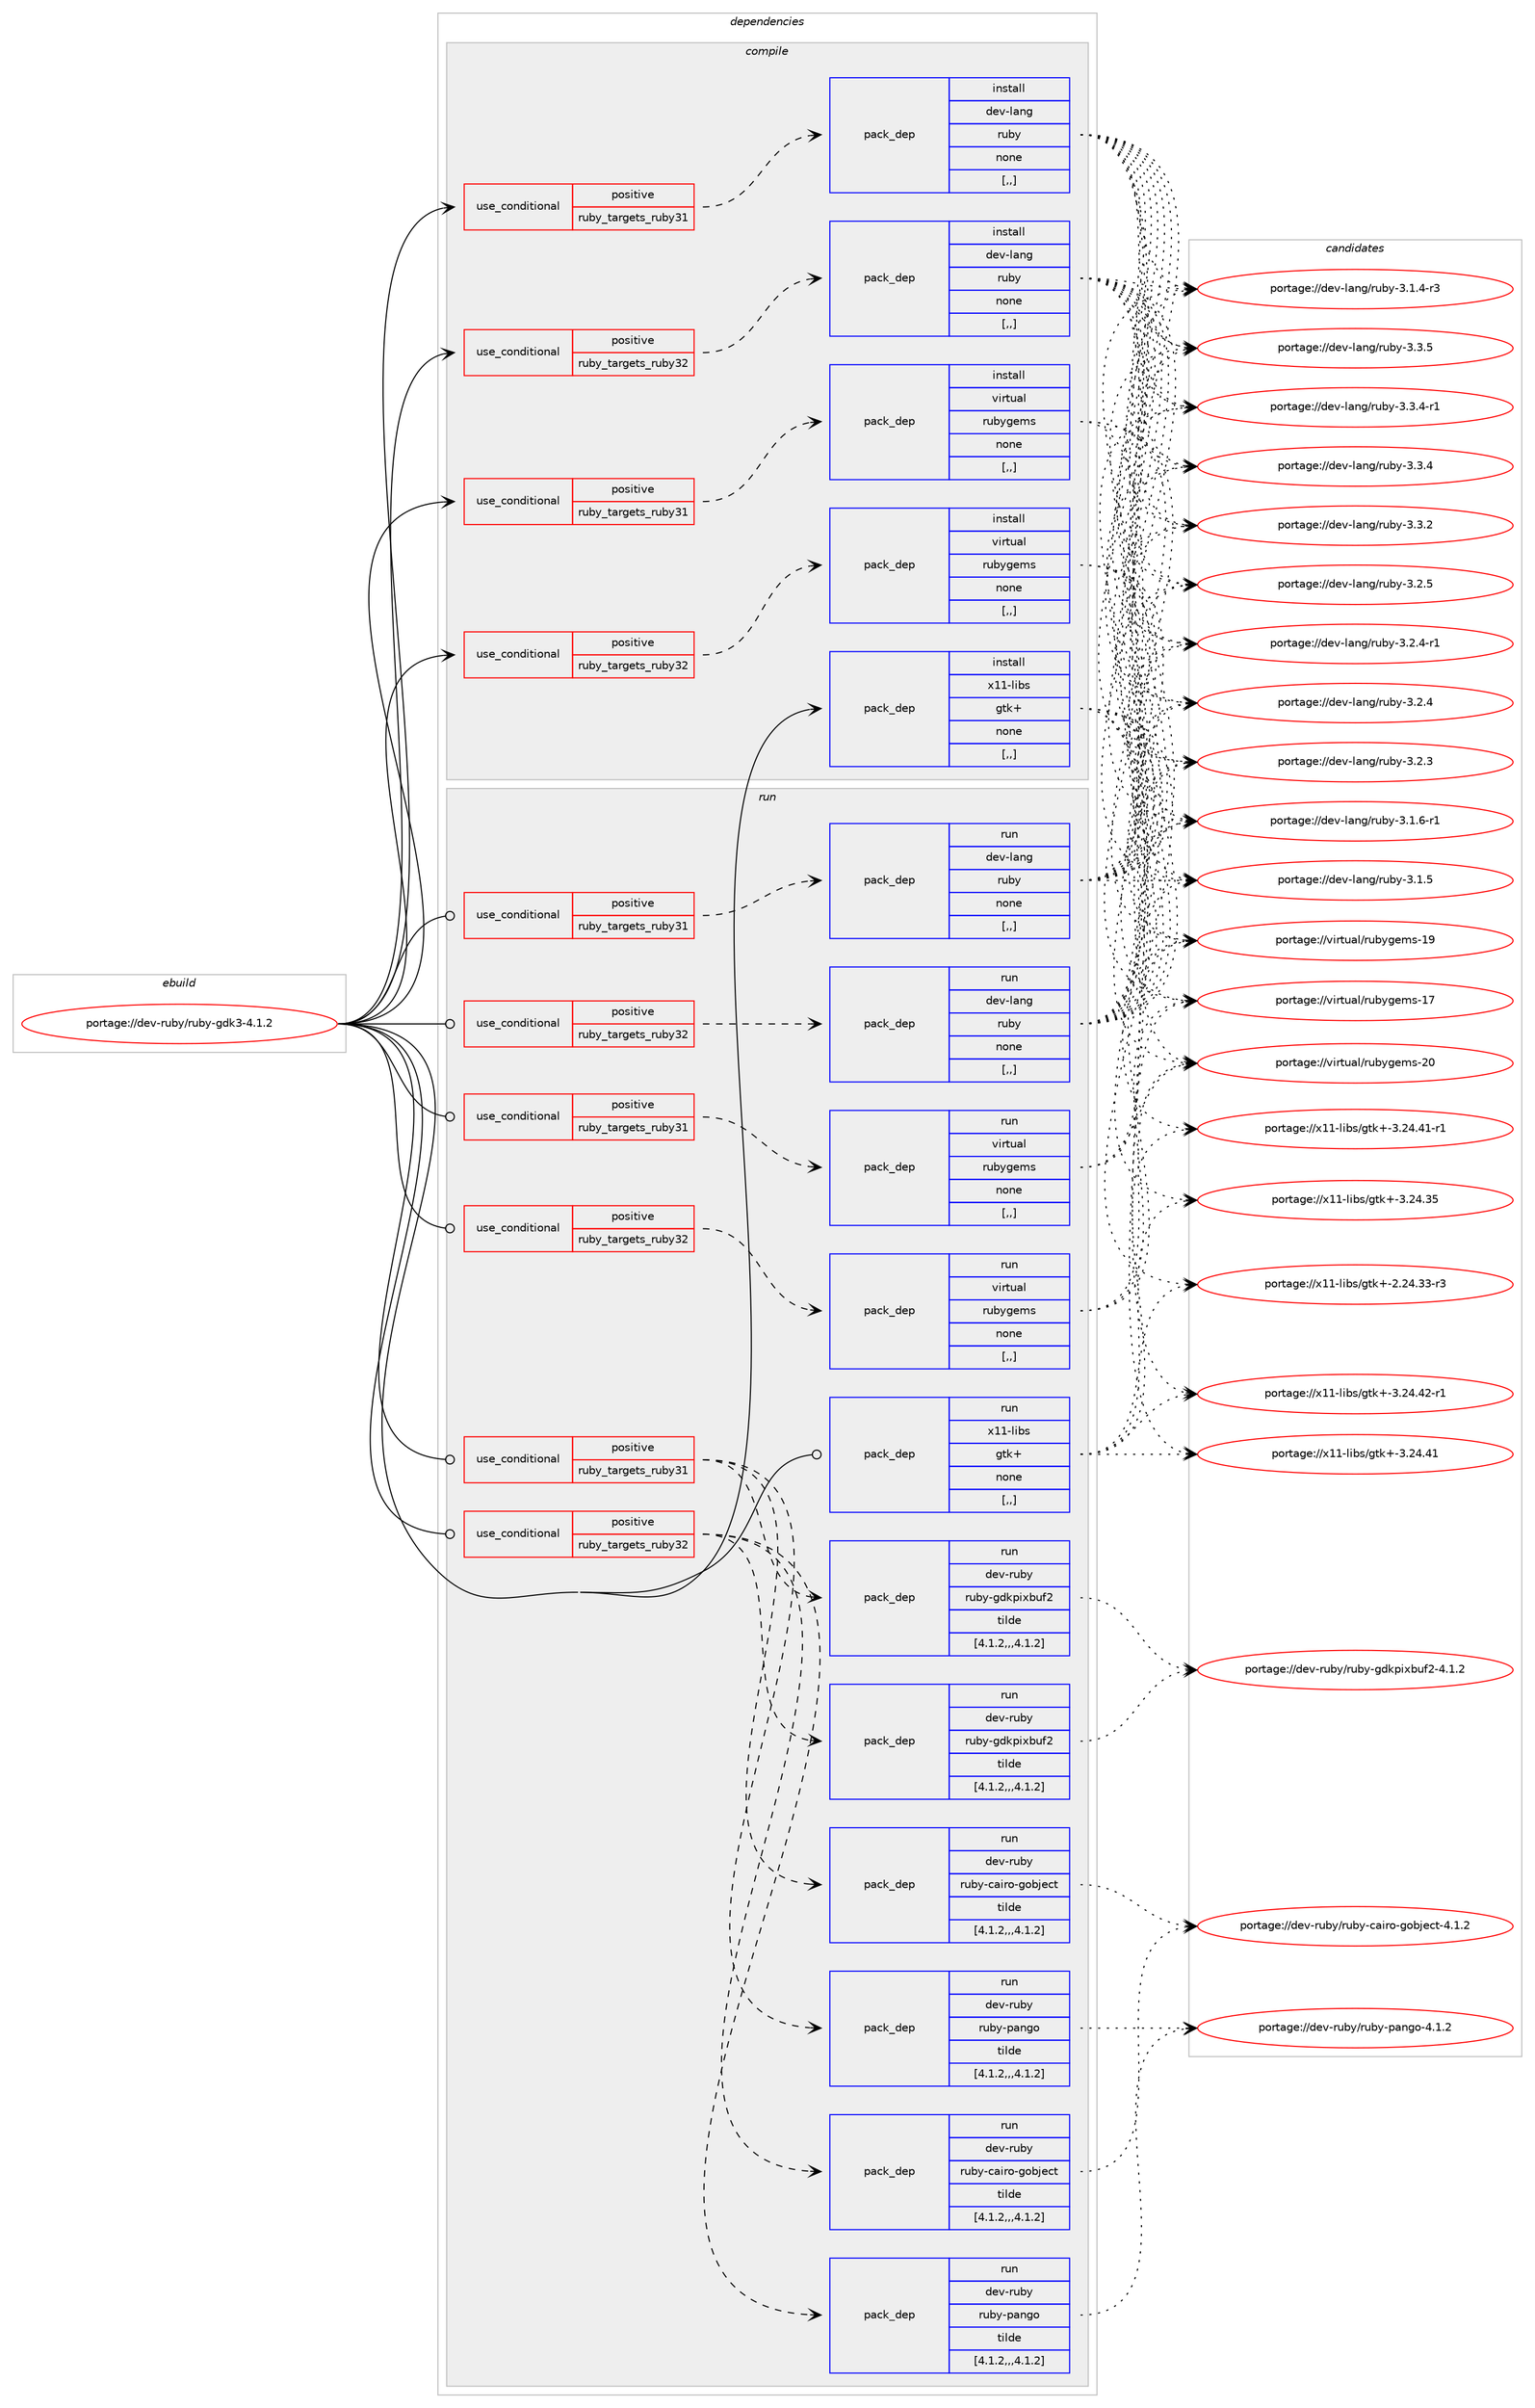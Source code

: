 digraph prolog {

# *************
# Graph options
# *************

newrank=true;
concentrate=true;
compound=true;
graph [rankdir=LR,fontname=Helvetica,fontsize=10,ranksep=1.5];#, ranksep=2.5, nodesep=0.2];
edge  [arrowhead=vee];
node  [fontname=Helvetica,fontsize=10];

# **********
# The ebuild
# **********

subgraph cluster_leftcol {
color=gray;
label=<<i>ebuild</i>>;
id [label="portage://dev-ruby/ruby-gdk3-4.1.2", color=red, width=4, href="../dev-ruby/ruby-gdk3-4.1.2.svg"];
}

# ****************
# The dependencies
# ****************

subgraph cluster_midcol {
color=gray;
label=<<i>dependencies</i>>;
subgraph cluster_compile {
fillcolor="#eeeeee";
style=filled;
label=<<i>compile</i>>;
subgraph cond186552 {
dependency697063 [label=<<TABLE BORDER="0" CELLBORDER="1" CELLSPACING="0" CELLPADDING="4"><TR><TD ROWSPAN="3" CELLPADDING="10">use_conditional</TD></TR><TR><TD>positive</TD></TR><TR><TD>ruby_targets_ruby31</TD></TR></TABLE>>, shape=none, color=red];
subgraph pack505533 {
dependency697064 [label=<<TABLE BORDER="0" CELLBORDER="1" CELLSPACING="0" CELLPADDING="4" WIDTH="220"><TR><TD ROWSPAN="6" CELLPADDING="30">pack_dep</TD></TR><TR><TD WIDTH="110">install</TD></TR><TR><TD>dev-lang</TD></TR><TR><TD>ruby</TD></TR><TR><TD>none</TD></TR><TR><TD>[,,]</TD></TR></TABLE>>, shape=none, color=blue];
}
dependency697063:e -> dependency697064:w [weight=20,style="dashed",arrowhead="vee"];
}
id:e -> dependency697063:w [weight=20,style="solid",arrowhead="vee"];
subgraph cond186553 {
dependency697065 [label=<<TABLE BORDER="0" CELLBORDER="1" CELLSPACING="0" CELLPADDING="4"><TR><TD ROWSPAN="3" CELLPADDING="10">use_conditional</TD></TR><TR><TD>positive</TD></TR><TR><TD>ruby_targets_ruby31</TD></TR></TABLE>>, shape=none, color=red];
subgraph pack505534 {
dependency697066 [label=<<TABLE BORDER="0" CELLBORDER="1" CELLSPACING="0" CELLPADDING="4" WIDTH="220"><TR><TD ROWSPAN="6" CELLPADDING="30">pack_dep</TD></TR><TR><TD WIDTH="110">install</TD></TR><TR><TD>virtual</TD></TR><TR><TD>rubygems</TD></TR><TR><TD>none</TD></TR><TR><TD>[,,]</TD></TR></TABLE>>, shape=none, color=blue];
}
dependency697065:e -> dependency697066:w [weight=20,style="dashed",arrowhead="vee"];
}
id:e -> dependency697065:w [weight=20,style="solid",arrowhead="vee"];
subgraph cond186554 {
dependency697067 [label=<<TABLE BORDER="0" CELLBORDER="1" CELLSPACING="0" CELLPADDING="4"><TR><TD ROWSPAN="3" CELLPADDING="10">use_conditional</TD></TR><TR><TD>positive</TD></TR><TR><TD>ruby_targets_ruby32</TD></TR></TABLE>>, shape=none, color=red];
subgraph pack505535 {
dependency697068 [label=<<TABLE BORDER="0" CELLBORDER="1" CELLSPACING="0" CELLPADDING="4" WIDTH="220"><TR><TD ROWSPAN="6" CELLPADDING="30">pack_dep</TD></TR><TR><TD WIDTH="110">install</TD></TR><TR><TD>dev-lang</TD></TR><TR><TD>ruby</TD></TR><TR><TD>none</TD></TR><TR><TD>[,,]</TD></TR></TABLE>>, shape=none, color=blue];
}
dependency697067:e -> dependency697068:w [weight=20,style="dashed",arrowhead="vee"];
}
id:e -> dependency697067:w [weight=20,style="solid",arrowhead="vee"];
subgraph cond186555 {
dependency697069 [label=<<TABLE BORDER="0" CELLBORDER="1" CELLSPACING="0" CELLPADDING="4"><TR><TD ROWSPAN="3" CELLPADDING="10">use_conditional</TD></TR><TR><TD>positive</TD></TR><TR><TD>ruby_targets_ruby32</TD></TR></TABLE>>, shape=none, color=red];
subgraph pack505536 {
dependency697070 [label=<<TABLE BORDER="0" CELLBORDER="1" CELLSPACING="0" CELLPADDING="4" WIDTH="220"><TR><TD ROWSPAN="6" CELLPADDING="30">pack_dep</TD></TR><TR><TD WIDTH="110">install</TD></TR><TR><TD>virtual</TD></TR><TR><TD>rubygems</TD></TR><TR><TD>none</TD></TR><TR><TD>[,,]</TD></TR></TABLE>>, shape=none, color=blue];
}
dependency697069:e -> dependency697070:w [weight=20,style="dashed",arrowhead="vee"];
}
id:e -> dependency697069:w [weight=20,style="solid",arrowhead="vee"];
subgraph pack505537 {
dependency697071 [label=<<TABLE BORDER="0" CELLBORDER="1" CELLSPACING="0" CELLPADDING="4" WIDTH="220"><TR><TD ROWSPAN="6" CELLPADDING="30">pack_dep</TD></TR><TR><TD WIDTH="110">install</TD></TR><TR><TD>x11-libs</TD></TR><TR><TD>gtk+</TD></TR><TR><TD>none</TD></TR><TR><TD>[,,]</TD></TR></TABLE>>, shape=none, color=blue];
}
id:e -> dependency697071:w [weight=20,style="solid",arrowhead="vee"];
}
subgraph cluster_compileandrun {
fillcolor="#eeeeee";
style=filled;
label=<<i>compile and run</i>>;
}
subgraph cluster_run {
fillcolor="#eeeeee";
style=filled;
label=<<i>run</i>>;
subgraph cond186556 {
dependency697072 [label=<<TABLE BORDER="0" CELLBORDER="1" CELLSPACING="0" CELLPADDING="4"><TR><TD ROWSPAN="3" CELLPADDING="10">use_conditional</TD></TR><TR><TD>positive</TD></TR><TR><TD>ruby_targets_ruby31</TD></TR></TABLE>>, shape=none, color=red];
subgraph pack505538 {
dependency697073 [label=<<TABLE BORDER="0" CELLBORDER="1" CELLSPACING="0" CELLPADDING="4" WIDTH="220"><TR><TD ROWSPAN="6" CELLPADDING="30">pack_dep</TD></TR><TR><TD WIDTH="110">run</TD></TR><TR><TD>dev-lang</TD></TR><TR><TD>ruby</TD></TR><TR><TD>none</TD></TR><TR><TD>[,,]</TD></TR></TABLE>>, shape=none, color=blue];
}
dependency697072:e -> dependency697073:w [weight=20,style="dashed",arrowhead="vee"];
}
id:e -> dependency697072:w [weight=20,style="solid",arrowhead="odot"];
subgraph cond186557 {
dependency697074 [label=<<TABLE BORDER="0" CELLBORDER="1" CELLSPACING="0" CELLPADDING="4"><TR><TD ROWSPAN="3" CELLPADDING="10">use_conditional</TD></TR><TR><TD>positive</TD></TR><TR><TD>ruby_targets_ruby31</TD></TR></TABLE>>, shape=none, color=red];
subgraph pack505539 {
dependency697075 [label=<<TABLE BORDER="0" CELLBORDER="1" CELLSPACING="0" CELLPADDING="4" WIDTH="220"><TR><TD ROWSPAN="6" CELLPADDING="30">pack_dep</TD></TR><TR><TD WIDTH="110">run</TD></TR><TR><TD>dev-ruby</TD></TR><TR><TD>ruby-cairo-gobject</TD></TR><TR><TD>tilde</TD></TR><TR><TD>[4.1.2,,,4.1.2]</TD></TR></TABLE>>, shape=none, color=blue];
}
dependency697074:e -> dependency697075:w [weight=20,style="dashed",arrowhead="vee"];
subgraph pack505540 {
dependency697076 [label=<<TABLE BORDER="0" CELLBORDER="1" CELLSPACING="0" CELLPADDING="4" WIDTH="220"><TR><TD ROWSPAN="6" CELLPADDING="30">pack_dep</TD></TR><TR><TD WIDTH="110">run</TD></TR><TR><TD>dev-ruby</TD></TR><TR><TD>ruby-gdkpixbuf2</TD></TR><TR><TD>tilde</TD></TR><TR><TD>[4.1.2,,,4.1.2]</TD></TR></TABLE>>, shape=none, color=blue];
}
dependency697074:e -> dependency697076:w [weight=20,style="dashed",arrowhead="vee"];
subgraph pack505541 {
dependency697077 [label=<<TABLE BORDER="0" CELLBORDER="1" CELLSPACING="0" CELLPADDING="4" WIDTH="220"><TR><TD ROWSPAN="6" CELLPADDING="30">pack_dep</TD></TR><TR><TD WIDTH="110">run</TD></TR><TR><TD>dev-ruby</TD></TR><TR><TD>ruby-pango</TD></TR><TR><TD>tilde</TD></TR><TR><TD>[4.1.2,,,4.1.2]</TD></TR></TABLE>>, shape=none, color=blue];
}
dependency697074:e -> dependency697077:w [weight=20,style="dashed",arrowhead="vee"];
}
id:e -> dependency697074:w [weight=20,style="solid",arrowhead="odot"];
subgraph cond186558 {
dependency697078 [label=<<TABLE BORDER="0" CELLBORDER="1" CELLSPACING="0" CELLPADDING="4"><TR><TD ROWSPAN="3" CELLPADDING="10">use_conditional</TD></TR><TR><TD>positive</TD></TR><TR><TD>ruby_targets_ruby31</TD></TR></TABLE>>, shape=none, color=red];
subgraph pack505542 {
dependency697079 [label=<<TABLE BORDER="0" CELLBORDER="1" CELLSPACING="0" CELLPADDING="4" WIDTH="220"><TR><TD ROWSPAN="6" CELLPADDING="30">pack_dep</TD></TR><TR><TD WIDTH="110">run</TD></TR><TR><TD>virtual</TD></TR><TR><TD>rubygems</TD></TR><TR><TD>none</TD></TR><TR><TD>[,,]</TD></TR></TABLE>>, shape=none, color=blue];
}
dependency697078:e -> dependency697079:w [weight=20,style="dashed",arrowhead="vee"];
}
id:e -> dependency697078:w [weight=20,style="solid",arrowhead="odot"];
subgraph cond186559 {
dependency697080 [label=<<TABLE BORDER="0" CELLBORDER="1" CELLSPACING="0" CELLPADDING="4"><TR><TD ROWSPAN="3" CELLPADDING="10">use_conditional</TD></TR><TR><TD>positive</TD></TR><TR><TD>ruby_targets_ruby32</TD></TR></TABLE>>, shape=none, color=red];
subgraph pack505543 {
dependency697081 [label=<<TABLE BORDER="0" CELLBORDER="1" CELLSPACING="0" CELLPADDING="4" WIDTH="220"><TR><TD ROWSPAN="6" CELLPADDING="30">pack_dep</TD></TR><TR><TD WIDTH="110">run</TD></TR><TR><TD>dev-lang</TD></TR><TR><TD>ruby</TD></TR><TR><TD>none</TD></TR><TR><TD>[,,]</TD></TR></TABLE>>, shape=none, color=blue];
}
dependency697080:e -> dependency697081:w [weight=20,style="dashed",arrowhead="vee"];
}
id:e -> dependency697080:w [weight=20,style="solid",arrowhead="odot"];
subgraph cond186560 {
dependency697082 [label=<<TABLE BORDER="0" CELLBORDER="1" CELLSPACING="0" CELLPADDING="4"><TR><TD ROWSPAN="3" CELLPADDING="10">use_conditional</TD></TR><TR><TD>positive</TD></TR><TR><TD>ruby_targets_ruby32</TD></TR></TABLE>>, shape=none, color=red];
subgraph pack505544 {
dependency697083 [label=<<TABLE BORDER="0" CELLBORDER="1" CELLSPACING="0" CELLPADDING="4" WIDTH="220"><TR><TD ROWSPAN="6" CELLPADDING="30">pack_dep</TD></TR><TR><TD WIDTH="110">run</TD></TR><TR><TD>dev-ruby</TD></TR><TR><TD>ruby-cairo-gobject</TD></TR><TR><TD>tilde</TD></TR><TR><TD>[4.1.2,,,4.1.2]</TD></TR></TABLE>>, shape=none, color=blue];
}
dependency697082:e -> dependency697083:w [weight=20,style="dashed",arrowhead="vee"];
subgraph pack505545 {
dependency697084 [label=<<TABLE BORDER="0" CELLBORDER="1" CELLSPACING="0" CELLPADDING="4" WIDTH="220"><TR><TD ROWSPAN="6" CELLPADDING="30">pack_dep</TD></TR><TR><TD WIDTH="110">run</TD></TR><TR><TD>dev-ruby</TD></TR><TR><TD>ruby-gdkpixbuf2</TD></TR><TR><TD>tilde</TD></TR><TR><TD>[4.1.2,,,4.1.2]</TD></TR></TABLE>>, shape=none, color=blue];
}
dependency697082:e -> dependency697084:w [weight=20,style="dashed",arrowhead="vee"];
subgraph pack505546 {
dependency697085 [label=<<TABLE BORDER="0" CELLBORDER="1" CELLSPACING="0" CELLPADDING="4" WIDTH="220"><TR><TD ROWSPAN="6" CELLPADDING="30">pack_dep</TD></TR><TR><TD WIDTH="110">run</TD></TR><TR><TD>dev-ruby</TD></TR><TR><TD>ruby-pango</TD></TR><TR><TD>tilde</TD></TR><TR><TD>[4.1.2,,,4.1.2]</TD></TR></TABLE>>, shape=none, color=blue];
}
dependency697082:e -> dependency697085:w [weight=20,style="dashed",arrowhead="vee"];
}
id:e -> dependency697082:w [weight=20,style="solid",arrowhead="odot"];
subgraph cond186561 {
dependency697086 [label=<<TABLE BORDER="0" CELLBORDER="1" CELLSPACING="0" CELLPADDING="4"><TR><TD ROWSPAN="3" CELLPADDING="10">use_conditional</TD></TR><TR><TD>positive</TD></TR><TR><TD>ruby_targets_ruby32</TD></TR></TABLE>>, shape=none, color=red];
subgraph pack505547 {
dependency697087 [label=<<TABLE BORDER="0" CELLBORDER="1" CELLSPACING="0" CELLPADDING="4" WIDTH="220"><TR><TD ROWSPAN="6" CELLPADDING="30">pack_dep</TD></TR><TR><TD WIDTH="110">run</TD></TR><TR><TD>virtual</TD></TR><TR><TD>rubygems</TD></TR><TR><TD>none</TD></TR><TR><TD>[,,]</TD></TR></TABLE>>, shape=none, color=blue];
}
dependency697086:e -> dependency697087:w [weight=20,style="dashed",arrowhead="vee"];
}
id:e -> dependency697086:w [weight=20,style="solid",arrowhead="odot"];
subgraph pack505548 {
dependency697088 [label=<<TABLE BORDER="0" CELLBORDER="1" CELLSPACING="0" CELLPADDING="4" WIDTH="220"><TR><TD ROWSPAN="6" CELLPADDING="30">pack_dep</TD></TR><TR><TD WIDTH="110">run</TD></TR><TR><TD>x11-libs</TD></TR><TR><TD>gtk+</TD></TR><TR><TD>none</TD></TR><TR><TD>[,,]</TD></TR></TABLE>>, shape=none, color=blue];
}
id:e -> dependency697088:w [weight=20,style="solid",arrowhead="odot"];
}
}

# **************
# The candidates
# **************

subgraph cluster_choices {
rank=same;
color=gray;
label=<<i>candidates</i>>;

subgraph choice505533 {
color=black;
nodesep=1;
choice10010111845108971101034711411798121455146514653 [label="portage://dev-lang/ruby-3.3.5", color=red, width=4,href="../dev-lang/ruby-3.3.5.svg"];
choice100101118451089711010347114117981214551465146524511449 [label="portage://dev-lang/ruby-3.3.4-r1", color=red, width=4,href="../dev-lang/ruby-3.3.4-r1.svg"];
choice10010111845108971101034711411798121455146514652 [label="portage://dev-lang/ruby-3.3.4", color=red, width=4,href="../dev-lang/ruby-3.3.4.svg"];
choice10010111845108971101034711411798121455146514650 [label="portage://dev-lang/ruby-3.3.2", color=red, width=4,href="../dev-lang/ruby-3.3.2.svg"];
choice10010111845108971101034711411798121455146504653 [label="portage://dev-lang/ruby-3.2.5", color=red, width=4,href="../dev-lang/ruby-3.2.5.svg"];
choice100101118451089711010347114117981214551465046524511449 [label="portage://dev-lang/ruby-3.2.4-r1", color=red, width=4,href="../dev-lang/ruby-3.2.4-r1.svg"];
choice10010111845108971101034711411798121455146504652 [label="portage://dev-lang/ruby-3.2.4", color=red, width=4,href="../dev-lang/ruby-3.2.4.svg"];
choice10010111845108971101034711411798121455146504651 [label="portage://dev-lang/ruby-3.2.3", color=red, width=4,href="../dev-lang/ruby-3.2.3.svg"];
choice100101118451089711010347114117981214551464946544511449 [label="portage://dev-lang/ruby-3.1.6-r1", color=red, width=4,href="../dev-lang/ruby-3.1.6-r1.svg"];
choice10010111845108971101034711411798121455146494653 [label="portage://dev-lang/ruby-3.1.5", color=red, width=4,href="../dev-lang/ruby-3.1.5.svg"];
choice100101118451089711010347114117981214551464946524511451 [label="portage://dev-lang/ruby-3.1.4-r3", color=red, width=4,href="../dev-lang/ruby-3.1.4-r3.svg"];
dependency697064:e -> choice10010111845108971101034711411798121455146514653:w [style=dotted,weight="100"];
dependency697064:e -> choice100101118451089711010347114117981214551465146524511449:w [style=dotted,weight="100"];
dependency697064:e -> choice10010111845108971101034711411798121455146514652:w [style=dotted,weight="100"];
dependency697064:e -> choice10010111845108971101034711411798121455146514650:w [style=dotted,weight="100"];
dependency697064:e -> choice10010111845108971101034711411798121455146504653:w [style=dotted,weight="100"];
dependency697064:e -> choice100101118451089711010347114117981214551465046524511449:w [style=dotted,weight="100"];
dependency697064:e -> choice10010111845108971101034711411798121455146504652:w [style=dotted,weight="100"];
dependency697064:e -> choice10010111845108971101034711411798121455146504651:w [style=dotted,weight="100"];
dependency697064:e -> choice100101118451089711010347114117981214551464946544511449:w [style=dotted,weight="100"];
dependency697064:e -> choice10010111845108971101034711411798121455146494653:w [style=dotted,weight="100"];
dependency697064:e -> choice100101118451089711010347114117981214551464946524511451:w [style=dotted,weight="100"];
}
subgraph choice505534 {
color=black;
nodesep=1;
choice118105114116117971084711411798121103101109115455048 [label="portage://virtual/rubygems-20", color=red, width=4,href="../virtual/rubygems-20.svg"];
choice118105114116117971084711411798121103101109115454957 [label="portage://virtual/rubygems-19", color=red, width=4,href="../virtual/rubygems-19.svg"];
choice118105114116117971084711411798121103101109115454955 [label="portage://virtual/rubygems-17", color=red, width=4,href="../virtual/rubygems-17.svg"];
dependency697066:e -> choice118105114116117971084711411798121103101109115455048:w [style=dotted,weight="100"];
dependency697066:e -> choice118105114116117971084711411798121103101109115454957:w [style=dotted,weight="100"];
dependency697066:e -> choice118105114116117971084711411798121103101109115454955:w [style=dotted,weight="100"];
}
subgraph choice505535 {
color=black;
nodesep=1;
choice10010111845108971101034711411798121455146514653 [label="portage://dev-lang/ruby-3.3.5", color=red, width=4,href="../dev-lang/ruby-3.3.5.svg"];
choice100101118451089711010347114117981214551465146524511449 [label="portage://dev-lang/ruby-3.3.4-r1", color=red, width=4,href="../dev-lang/ruby-3.3.4-r1.svg"];
choice10010111845108971101034711411798121455146514652 [label="portage://dev-lang/ruby-3.3.4", color=red, width=4,href="../dev-lang/ruby-3.3.4.svg"];
choice10010111845108971101034711411798121455146514650 [label="portage://dev-lang/ruby-3.3.2", color=red, width=4,href="../dev-lang/ruby-3.3.2.svg"];
choice10010111845108971101034711411798121455146504653 [label="portage://dev-lang/ruby-3.2.5", color=red, width=4,href="../dev-lang/ruby-3.2.5.svg"];
choice100101118451089711010347114117981214551465046524511449 [label="portage://dev-lang/ruby-3.2.4-r1", color=red, width=4,href="../dev-lang/ruby-3.2.4-r1.svg"];
choice10010111845108971101034711411798121455146504652 [label="portage://dev-lang/ruby-3.2.4", color=red, width=4,href="../dev-lang/ruby-3.2.4.svg"];
choice10010111845108971101034711411798121455146504651 [label="portage://dev-lang/ruby-3.2.3", color=red, width=4,href="../dev-lang/ruby-3.2.3.svg"];
choice100101118451089711010347114117981214551464946544511449 [label="portage://dev-lang/ruby-3.1.6-r1", color=red, width=4,href="../dev-lang/ruby-3.1.6-r1.svg"];
choice10010111845108971101034711411798121455146494653 [label="portage://dev-lang/ruby-3.1.5", color=red, width=4,href="../dev-lang/ruby-3.1.5.svg"];
choice100101118451089711010347114117981214551464946524511451 [label="portage://dev-lang/ruby-3.1.4-r3", color=red, width=4,href="../dev-lang/ruby-3.1.4-r3.svg"];
dependency697068:e -> choice10010111845108971101034711411798121455146514653:w [style=dotted,weight="100"];
dependency697068:e -> choice100101118451089711010347114117981214551465146524511449:w [style=dotted,weight="100"];
dependency697068:e -> choice10010111845108971101034711411798121455146514652:w [style=dotted,weight="100"];
dependency697068:e -> choice10010111845108971101034711411798121455146514650:w [style=dotted,weight="100"];
dependency697068:e -> choice10010111845108971101034711411798121455146504653:w [style=dotted,weight="100"];
dependency697068:e -> choice100101118451089711010347114117981214551465046524511449:w [style=dotted,weight="100"];
dependency697068:e -> choice10010111845108971101034711411798121455146504652:w [style=dotted,weight="100"];
dependency697068:e -> choice10010111845108971101034711411798121455146504651:w [style=dotted,weight="100"];
dependency697068:e -> choice100101118451089711010347114117981214551464946544511449:w [style=dotted,weight="100"];
dependency697068:e -> choice10010111845108971101034711411798121455146494653:w [style=dotted,weight="100"];
dependency697068:e -> choice100101118451089711010347114117981214551464946524511451:w [style=dotted,weight="100"];
}
subgraph choice505536 {
color=black;
nodesep=1;
choice118105114116117971084711411798121103101109115455048 [label="portage://virtual/rubygems-20", color=red, width=4,href="../virtual/rubygems-20.svg"];
choice118105114116117971084711411798121103101109115454957 [label="portage://virtual/rubygems-19", color=red, width=4,href="../virtual/rubygems-19.svg"];
choice118105114116117971084711411798121103101109115454955 [label="portage://virtual/rubygems-17", color=red, width=4,href="../virtual/rubygems-17.svg"];
dependency697070:e -> choice118105114116117971084711411798121103101109115455048:w [style=dotted,weight="100"];
dependency697070:e -> choice118105114116117971084711411798121103101109115454957:w [style=dotted,weight="100"];
dependency697070:e -> choice118105114116117971084711411798121103101109115454955:w [style=dotted,weight="100"];
}
subgraph choice505537 {
color=black;
nodesep=1;
choice12049494510810598115471031161074345514650524652504511449 [label="portage://x11-libs/gtk+-3.24.42-r1", color=red, width=4,href="../x11-libs/gtk+-3.24.42-r1.svg"];
choice12049494510810598115471031161074345514650524652494511449 [label="portage://x11-libs/gtk+-3.24.41-r1", color=red, width=4,href="../x11-libs/gtk+-3.24.41-r1.svg"];
choice1204949451081059811547103116107434551465052465249 [label="portage://x11-libs/gtk+-3.24.41", color=red, width=4,href="../x11-libs/gtk+-3.24.41.svg"];
choice1204949451081059811547103116107434551465052465153 [label="portage://x11-libs/gtk+-3.24.35", color=red, width=4,href="../x11-libs/gtk+-3.24.35.svg"];
choice12049494510810598115471031161074345504650524651514511451 [label="portage://x11-libs/gtk+-2.24.33-r3", color=red, width=4,href="../x11-libs/gtk+-2.24.33-r3.svg"];
dependency697071:e -> choice12049494510810598115471031161074345514650524652504511449:w [style=dotted,weight="100"];
dependency697071:e -> choice12049494510810598115471031161074345514650524652494511449:w [style=dotted,weight="100"];
dependency697071:e -> choice1204949451081059811547103116107434551465052465249:w [style=dotted,weight="100"];
dependency697071:e -> choice1204949451081059811547103116107434551465052465153:w [style=dotted,weight="100"];
dependency697071:e -> choice12049494510810598115471031161074345504650524651514511451:w [style=dotted,weight="100"];
}
subgraph choice505538 {
color=black;
nodesep=1;
choice10010111845108971101034711411798121455146514653 [label="portage://dev-lang/ruby-3.3.5", color=red, width=4,href="../dev-lang/ruby-3.3.5.svg"];
choice100101118451089711010347114117981214551465146524511449 [label="portage://dev-lang/ruby-3.3.4-r1", color=red, width=4,href="../dev-lang/ruby-3.3.4-r1.svg"];
choice10010111845108971101034711411798121455146514652 [label="portage://dev-lang/ruby-3.3.4", color=red, width=4,href="../dev-lang/ruby-3.3.4.svg"];
choice10010111845108971101034711411798121455146514650 [label="portage://dev-lang/ruby-3.3.2", color=red, width=4,href="../dev-lang/ruby-3.3.2.svg"];
choice10010111845108971101034711411798121455146504653 [label="portage://dev-lang/ruby-3.2.5", color=red, width=4,href="../dev-lang/ruby-3.2.5.svg"];
choice100101118451089711010347114117981214551465046524511449 [label="portage://dev-lang/ruby-3.2.4-r1", color=red, width=4,href="../dev-lang/ruby-3.2.4-r1.svg"];
choice10010111845108971101034711411798121455146504652 [label="portage://dev-lang/ruby-3.2.4", color=red, width=4,href="../dev-lang/ruby-3.2.4.svg"];
choice10010111845108971101034711411798121455146504651 [label="portage://dev-lang/ruby-3.2.3", color=red, width=4,href="../dev-lang/ruby-3.2.3.svg"];
choice100101118451089711010347114117981214551464946544511449 [label="portage://dev-lang/ruby-3.1.6-r1", color=red, width=4,href="../dev-lang/ruby-3.1.6-r1.svg"];
choice10010111845108971101034711411798121455146494653 [label="portage://dev-lang/ruby-3.1.5", color=red, width=4,href="../dev-lang/ruby-3.1.5.svg"];
choice100101118451089711010347114117981214551464946524511451 [label="portage://dev-lang/ruby-3.1.4-r3", color=red, width=4,href="../dev-lang/ruby-3.1.4-r3.svg"];
dependency697073:e -> choice10010111845108971101034711411798121455146514653:w [style=dotted,weight="100"];
dependency697073:e -> choice100101118451089711010347114117981214551465146524511449:w [style=dotted,weight="100"];
dependency697073:e -> choice10010111845108971101034711411798121455146514652:w [style=dotted,weight="100"];
dependency697073:e -> choice10010111845108971101034711411798121455146514650:w [style=dotted,weight="100"];
dependency697073:e -> choice10010111845108971101034711411798121455146504653:w [style=dotted,weight="100"];
dependency697073:e -> choice100101118451089711010347114117981214551465046524511449:w [style=dotted,weight="100"];
dependency697073:e -> choice10010111845108971101034711411798121455146504652:w [style=dotted,weight="100"];
dependency697073:e -> choice10010111845108971101034711411798121455146504651:w [style=dotted,weight="100"];
dependency697073:e -> choice100101118451089711010347114117981214551464946544511449:w [style=dotted,weight="100"];
dependency697073:e -> choice10010111845108971101034711411798121455146494653:w [style=dotted,weight="100"];
dependency697073:e -> choice100101118451089711010347114117981214551464946524511451:w [style=dotted,weight="100"];
}
subgraph choice505539 {
color=black;
nodesep=1;
choice10010111845114117981214711411798121459997105114111451031119810610199116455246494650 [label="portage://dev-ruby/ruby-cairo-gobject-4.1.2", color=red, width=4,href="../dev-ruby/ruby-cairo-gobject-4.1.2.svg"];
dependency697075:e -> choice10010111845114117981214711411798121459997105114111451031119810610199116455246494650:w [style=dotted,weight="100"];
}
subgraph choice505540 {
color=black;
nodesep=1;
choice10010111845114117981214711411798121451031001071121051209811710250455246494650 [label="portage://dev-ruby/ruby-gdkpixbuf2-4.1.2", color=red, width=4,href="../dev-ruby/ruby-gdkpixbuf2-4.1.2.svg"];
dependency697076:e -> choice10010111845114117981214711411798121451031001071121051209811710250455246494650:w [style=dotted,weight="100"];
}
subgraph choice505541 {
color=black;
nodesep=1;
choice100101118451141179812147114117981214511297110103111455246494650 [label="portage://dev-ruby/ruby-pango-4.1.2", color=red, width=4,href="../dev-ruby/ruby-pango-4.1.2.svg"];
dependency697077:e -> choice100101118451141179812147114117981214511297110103111455246494650:w [style=dotted,weight="100"];
}
subgraph choice505542 {
color=black;
nodesep=1;
choice118105114116117971084711411798121103101109115455048 [label="portage://virtual/rubygems-20", color=red, width=4,href="../virtual/rubygems-20.svg"];
choice118105114116117971084711411798121103101109115454957 [label="portage://virtual/rubygems-19", color=red, width=4,href="../virtual/rubygems-19.svg"];
choice118105114116117971084711411798121103101109115454955 [label="portage://virtual/rubygems-17", color=red, width=4,href="../virtual/rubygems-17.svg"];
dependency697079:e -> choice118105114116117971084711411798121103101109115455048:w [style=dotted,weight="100"];
dependency697079:e -> choice118105114116117971084711411798121103101109115454957:w [style=dotted,weight="100"];
dependency697079:e -> choice118105114116117971084711411798121103101109115454955:w [style=dotted,weight="100"];
}
subgraph choice505543 {
color=black;
nodesep=1;
choice10010111845108971101034711411798121455146514653 [label="portage://dev-lang/ruby-3.3.5", color=red, width=4,href="../dev-lang/ruby-3.3.5.svg"];
choice100101118451089711010347114117981214551465146524511449 [label="portage://dev-lang/ruby-3.3.4-r1", color=red, width=4,href="../dev-lang/ruby-3.3.4-r1.svg"];
choice10010111845108971101034711411798121455146514652 [label="portage://dev-lang/ruby-3.3.4", color=red, width=4,href="../dev-lang/ruby-3.3.4.svg"];
choice10010111845108971101034711411798121455146514650 [label="portage://dev-lang/ruby-3.3.2", color=red, width=4,href="../dev-lang/ruby-3.3.2.svg"];
choice10010111845108971101034711411798121455146504653 [label="portage://dev-lang/ruby-3.2.5", color=red, width=4,href="../dev-lang/ruby-3.2.5.svg"];
choice100101118451089711010347114117981214551465046524511449 [label="portage://dev-lang/ruby-3.2.4-r1", color=red, width=4,href="../dev-lang/ruby-3.2.4-r1.svg"];
choice10010111845108971101034711411798121455146504652 [label="portage://dev-lang/ruby-3.2.4", color=red, width=4,href="../dev-lang/ruby-3.2.4.svg"];
choice10010111845108971101034711411798121455146504651 [label="portage://dev-lang/ruby-3.2.3", color=red, width=4,href="../dev-lang/ruby-3.2.3.svg"];
choice100101118451089711010347114117981214551464946544511449 [label="portage://dev-lang/ruby-3.1.6-r1", color=red, width=4,href="../dev-lang/ruby-3.1.6-r1.svg"];
choice10010111845108971101034711411798121455146494653 [label="portage://dev-lang/ruby-3.1.5", color=red, width=4,href="../dev-lang/ruby-3.1.5.svg"];
choice100101118451089711010347114117981214551464946524511451 [label="portage://dev-lang/ruby-3.1.4-r3", color=red, width=4,href="../dev-lang/ruby-3.1.4-r3.svg"];
dependency697081:e -> choice10010111845108971101034711411798121455146514653:w [style=dotted,weight="100"];
dependency697081:e -> choice100101118451089711010347114117981214551465146524511449:w [style=dotted,weight="100"];
dependency697081:e -> choice10010111845108971101034711411798121455146514652:w [style=dotted,weight="100"];
dependency697081:e -> choice10010111845108971101034711411798121455146514650:w [style=dotted,weight="100"];
dependency697081:e -> choice10010111845108971101034711411798121455146504653:w [style=dotted,weight="100"];
dependency697081:e -> choice100101118451089711010347114117981214551465046524511449:w [style=dotted,weight="100"];
dependency697081:e -> choice10010111845108971101034711411798121455146504652:w [style=dotted,weight="100"];
dependency697081:e -> choice10010111845108971101034711411798121455146504651:w [style=dotted,weight="100"];
dependency697081:e -> choice100101118451089711010347114117981214551464946544511449:w [style=dotted,weight="100"];
dependency697081:e -> choice10010111845108971101034711411798121455146494653:w [style=dotted,weight="100"];
dependency697081:e -> choice100101118451089711010347114117981214551464946524511451:w [style=dotted,weight="100"];
}
subgraph choice505544 {
color=black;
nodesep=1;
choice10010111845114117981214711411798121459997105114111451031119810610199116455246494650 [label="portage://dev-ruby/ruby-cairo-gobject-4.1.2", color=red, width=4,href="../dev-ruby/ruby-cairo-gobject-4.1.2.svg"];
dependency697083:e -> choice10010111845114117981214711411798121459997105114111451031119810610199116455246494650:w [style=dotted,weight="100"];
}
subgraph choice505545 {
color=black;
nodesep=1;
choice10010111845114117981214711411798121451031001071121051209811710250455246494650 [label="portage://dev-ruby/ruby-gdkpixbuf2-4.1.2", color=red, width=4,href="../dev-ruby/ruby-gdkpixbuf2-4.1.2.svg"];
dependency697084:e -> choice10010111845114117981214711411798121451031001071121051209811710250455246494650:w [style=dotted,weight="100"];
}
subgraph choice505546 {
color=black;
nodesep=1;
choice100101118451141179812147114117981214511297110103111455246494650 [label="portage://dev-ruby/ruby-pango-4.1.2", color=red, width=4,href="../dev-ruby/ruby-pango-4.1.2.svg"];
dependency697085:e -> choice100101118451141179812147114117981214511297110103111455246494650:w [style=dotted,weight="100"];
}
subgraph choice505547 {
color=black;
nodesep=1;
choice118105114116117971084711411798121103101109115455048 [label="portage://virtual/rubygems-20", color=red, width=4,href="../virtual/rubygems-20.svg"];
choice118105114116117971084711411798121103101109115454957 [label="portage://virtual/rubygems-19", color=red, width=4,href="../virtual/rubygems-19.svg"];
choice118105114116117971084711411798121103101109115454955 [label="portage://virtual/rubygems-17", color=red, width=4,href="../virtual/rubygems-17.svg"];
dependency697087:e -> choice118105114116117971084711411798121103101109115455048:w [style=dotted,weight="100"];
dependency697087:e -> choice118105114116117971084711411798121103101109115454957:w [style=dotted,weight="100"];
dependency697087:e -> choice118105114116117971084711411798121103101109115454955:w [style=dotted,weight="100"];
}
subgraph choice505548 {
color=black;
nodesep=1;
choice12049494510810598115471031161074345514650524652504511449 [label="portage://x11-libs/gtk+-3.24.42-r1", color=red, width=4,href="../x11-libs/gtk+-3.24.42-r1.svg"];
choice12049494510810598115471031161074345514650524652494511449 [label="portage://x11-libs/gtk+-3.24.41-r1", color=red, width=4,href="../x11-libs/gtk+-3.24.41-r1.svg"];
choice1204949451081059811547103116107434551465052465249 [label="portage://x11-libs/gtk+-3.24.41", color=red, width=4,href="../x11-libs/gtk+-3.24.41.svg"];
choice1204949451081059811547103116107434551465052465153 [label="portage://x11-libs/gtk+-3.24.35", color=red, width=4,href="../x11-libs/gtk+-3.24.35.svg"];
choice12049494510810598115471031161074345504650524651514511451 [label="portage://x11-libs/gtk+-2.24.33-r3", color=red, width=4,href="../x11-libs/gtk+-2.24.33-r3.svg"];
dependency697088:e -> choice12049494510810598115471031161074345514650524652504511449:w [style=dotted,weight="100"];
dependency697088:e -> choice12049494510810598115471031161074345514650524652494511449:w [style=dotted,weight="100"];
dependency697088:e -> choice1204949451081059811547103116107434551465052465249:w [style=dotted,weight="100"];
dependency697088:e -> choice1204949451081059811547103116107434551465052465153:w [style=dotted,weight="100"];
dependency697088:e -> choice12049494510810598115471031161074345504650524651514511451:w [style=dotted,weight="100"];
}
}

}
